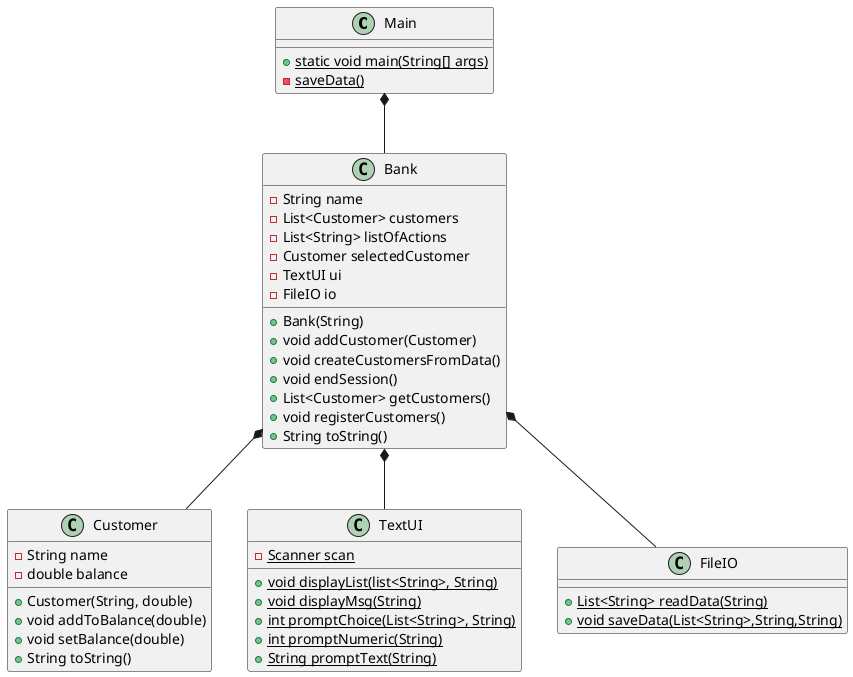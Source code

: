 @startuml
class Main{
 {static}+ static void main(String[] args)
 {static}- saveData()
}

class Bank{
 - String name
 - List<Customer> customers
 - List<String> listOfActions
 - Customer selectedCustomer
 - TextUI ui
 - FileIO io

 + Bank(String)
 + void addCustomer(Customer)
 + void createCustomersFromData()
 + void endSession()
 + List<Customer> getCustomers()
 + void registerCustomers()
 + String toString()
}

class Customer{
 - String name
 - double balance
 + Customer(String, double)
 + void addToBalance(double)
 + void setBalance(double)
 + String toString()

}

class TextUI{
 {static}- Scanner scan
 {static}+ void displayList(list<String>, String)
 {static}+ void displayMsg(String)
 {static}+ int promptChoice(List<String>, String)
 {static}+int promptNumeric(String)
 {static}+ String promptText(String)

}
class FileIO{
{static}+List<String> readData(String)
{static}+void saveData(List<String>,String,String)
}


Main *-- Bank
Bank *-- Customer
Bank *-- TextUI
Bank *-- FileIO

@enduml